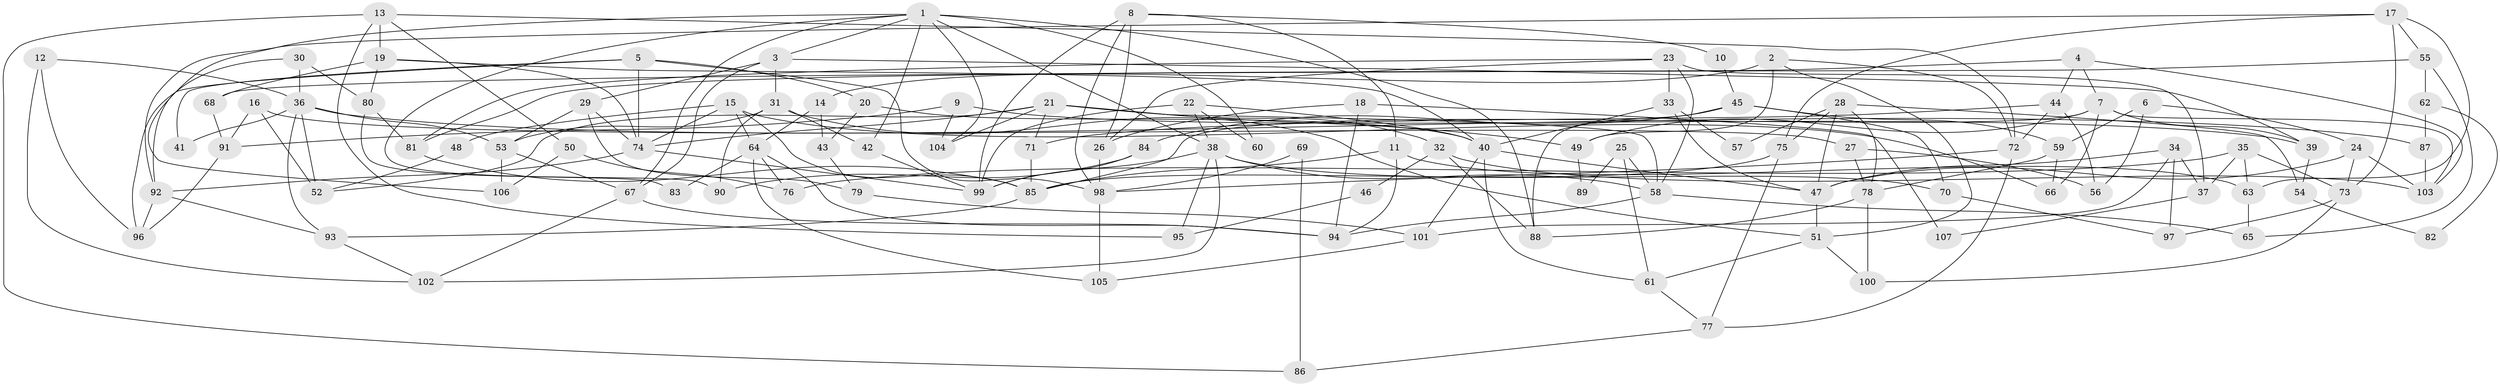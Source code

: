 // coarse degree distribution, {11: 0.014285714285714285, 4: 0.2571428571428571, 6: 0.11428571428571428, 3: 0.18571428571428572, 9: 0.08571428571428572, 8: 0.04285714285714286, 2: 0.1, 5: 0.1, 7: 0.1}
// Generated by graph-tools (version 1.1) at 2025/41/03/06/25 10:41:57]
// undirected, 107 vertices, 214 edges
graph export_dot {
graph [start="1"]
  node [color=gray90,style=filled];
  1;
  2;
  3;
  4;
  5;
  6;
  7;
  8;
  9;
  10;
  11;
  12;
  13;
  14;
  15;
  16;
  17;
  18;
  19;
  20;
  21;
  22;
  23;
  24;
  25;
  26;
  27;
  28;
  29;
  30;
  31;
  32;
  33;
  34;
  35;
  36;
  37;
  38;
  39;
  40;
  41;
  42;
  43;
  44;
  45;
  46;
  47;
  48;
  49;
  50;
  51;
  52;
  53;
  54;
  55;
  56;
  57;
  58;
  59;
  60;
  61;
  62;
  63;
  64;
  65;
  66;
  67;
  68;
  69;
  70;
  71;
  72;
  73;
  74;
  75;
  76;
  77;
  78;
  79;
  80;
  81;
  82;
  83;
  84;
  85;
  86;
  87;
  88;
  89;
  90;
  91;
  92;
  93;
  94;
  95;
  96;
  97;
  98;
  99;
  100;
  101;
  102;
  103;
  104;
  105;
  106;
  107;
  1 -- 42;
  1 -- 38;
  1 -- 3;
  1 -- 60;
  1 -- 67;
  1 -- 88;
  1 -- 90;
  1 -- 104;
  1 -- 106;
  2 -- 51;
  2 -- 72;
  2 -- 14;
  2 -- 49;
  3 -- 67;
  3 -- 29;
  3 -- 31;
  3 -- 39;
  4 -- 44;
  4 -- 7;
  4 -- 81;
  4 -- 103;
  5 -- 98;
  5 -- 20;
  5 -- 41;
  5 -- 74;
  5 -- 96;
  6 -- 59;
  6 -- 24;
  6 -- 56;
  7 -- 85;
  7 -- 49;
  7 -- 39;
  7 -- 66;
  7 -- 103;
  8 -- 11;
  8 -- 99;
  8 -- 10;
  8 -- 26;
  8 -- 98;
  9 -- 39;
  9 -- 104;
  9 -- 91;
  10 -- 45;
  11 -- 85;
  11 -- 94;
  11 -- 63;
  12 -- 102;
  12 -- 96;
  12 -- 36;
  13 -- 19;
  13 -- 72;
  13 -- 50;
  13 -- 86;
  13 -- 95;
  14 -- 64;
  14 -- 43;
  15 -- 74;
  15 -- 64;
  15 -- 48;
  15 -- 66;
  15 -- 85;
  16 -- 52;
  16 -- 91;
  16 -- 27;
  17 -- 63;
  17 -- 92;
  17 -- 55;
  17 -- 73;
  17 -- 75;
  18 -- 26;
  18 -- 94;
  18 -- 107;
  19 -- 74;
  19 -- 68;
  19 -- 40;
  19 -- 80;
  20 -- 43;
  20 -- 40;
  21 -- 74;
  21 -- 32;
  21 -- 49;
  21 -- 52;
  21 -- 58;
  21 -- 71;
  21 -- 104;
  22 -- 40;
  22 -- 99;
  22 -- 38;
  22 -- 60;
  23 -- 58;
  23 -- 81;
  23 -- 26;
  23 -- 33;
  23 -- 37;
  24 -- 47;
  24 -- 103;
  24 -- 73;
  25 -- 61;
  25 -- 58;
  25 -- 89;
  26 -- 98;
  27 -- 78;
  27 -- 56;
  28 -- 47;
  28 -- 75;
  28 -- 54;
  28 -- 57;
  28 -- 78;
  29 -- 53;
  29 -- 74;
  29 -- 79;
  30 -- 36;
  30 -- 80;
  30 -- 92;
  31 -- 51;
  31 -- 42;
  31 -- 53;
  31 -- 90;
  32 -- 103;
  32 -- 88;
  32 -- 46;
  33 -- 47;
  33 -- 40;
  33 -- 57;
  34 -- 37;
  34 -- 47;
  34 -- 97;
  34 -- 101;
  35 -- 73;
  35 -- 76;
  35 -- 37;
  35 -- 63;
  36 -- 53;
  36 -- 41;
  36 -- 52;
  36 -- 87;
  36 -- 93;
  37 -- 107;
  38 -- 99;
  38 -- 58;
  38 -- 70;
  38 -- 95;
  38 -- 102;
  39 -- 54;
  40 -- 47;
  40 -- 61;
  40 -- 101;
  42 -- 99;
  43 -- 79;
  44 -- 56;
  44 -- 71;
  44 -- 72;
  45 -- 70;
  45 -- 88;
  45 -- 59;
  45 -- 84;
  46 -- 95;
  47 -- 51;
  48 -- 52;
  49 -- 89;
  50 -- 106;
  50 -- 76;
  51 -- 100;
  51 -- 61;
  53 -- 67;
  53 -- 106;
  54 -- 82;
  55 -- 65;
  55 -- 62;
  55 -- 68;
  58 -- 65;
  58 -- 94;
  59 -- 66;
  59 -- 78;
  61 -- 77;
  62 -- 87;
  62 -- 82;
  63 -- 65;
  64 -- 105;
  64 -- 94;
  64 -- 76;
  64 -- 83;
  67 -- 102;
  67 -- 94;
  68 -- 91;
  69 -- 86;
  69 -- 98;
  70 -- 97;
  71 -- 85;
  72 -- 98;
  72 -- 77;
  73 -- 97;
  73 -- 100;
  74 -- 92;
  74 -- 99;
  75 -- 85;
  75 -- 77;
  77 -- 86;
  78 -- 88;
  78 -- 100;
  79 -- 101;
  80 -- 81;
  80 -- 83;
  81 -- 85;
  84 -- 90;
  84 -- 99;
  85 -- 93;
  87 -- 103;
  91 -- 96;
  92 -- 93;
  92 -- 96;
  93 -- 102;
  98 -- 105;
  101 -- 105;
}
